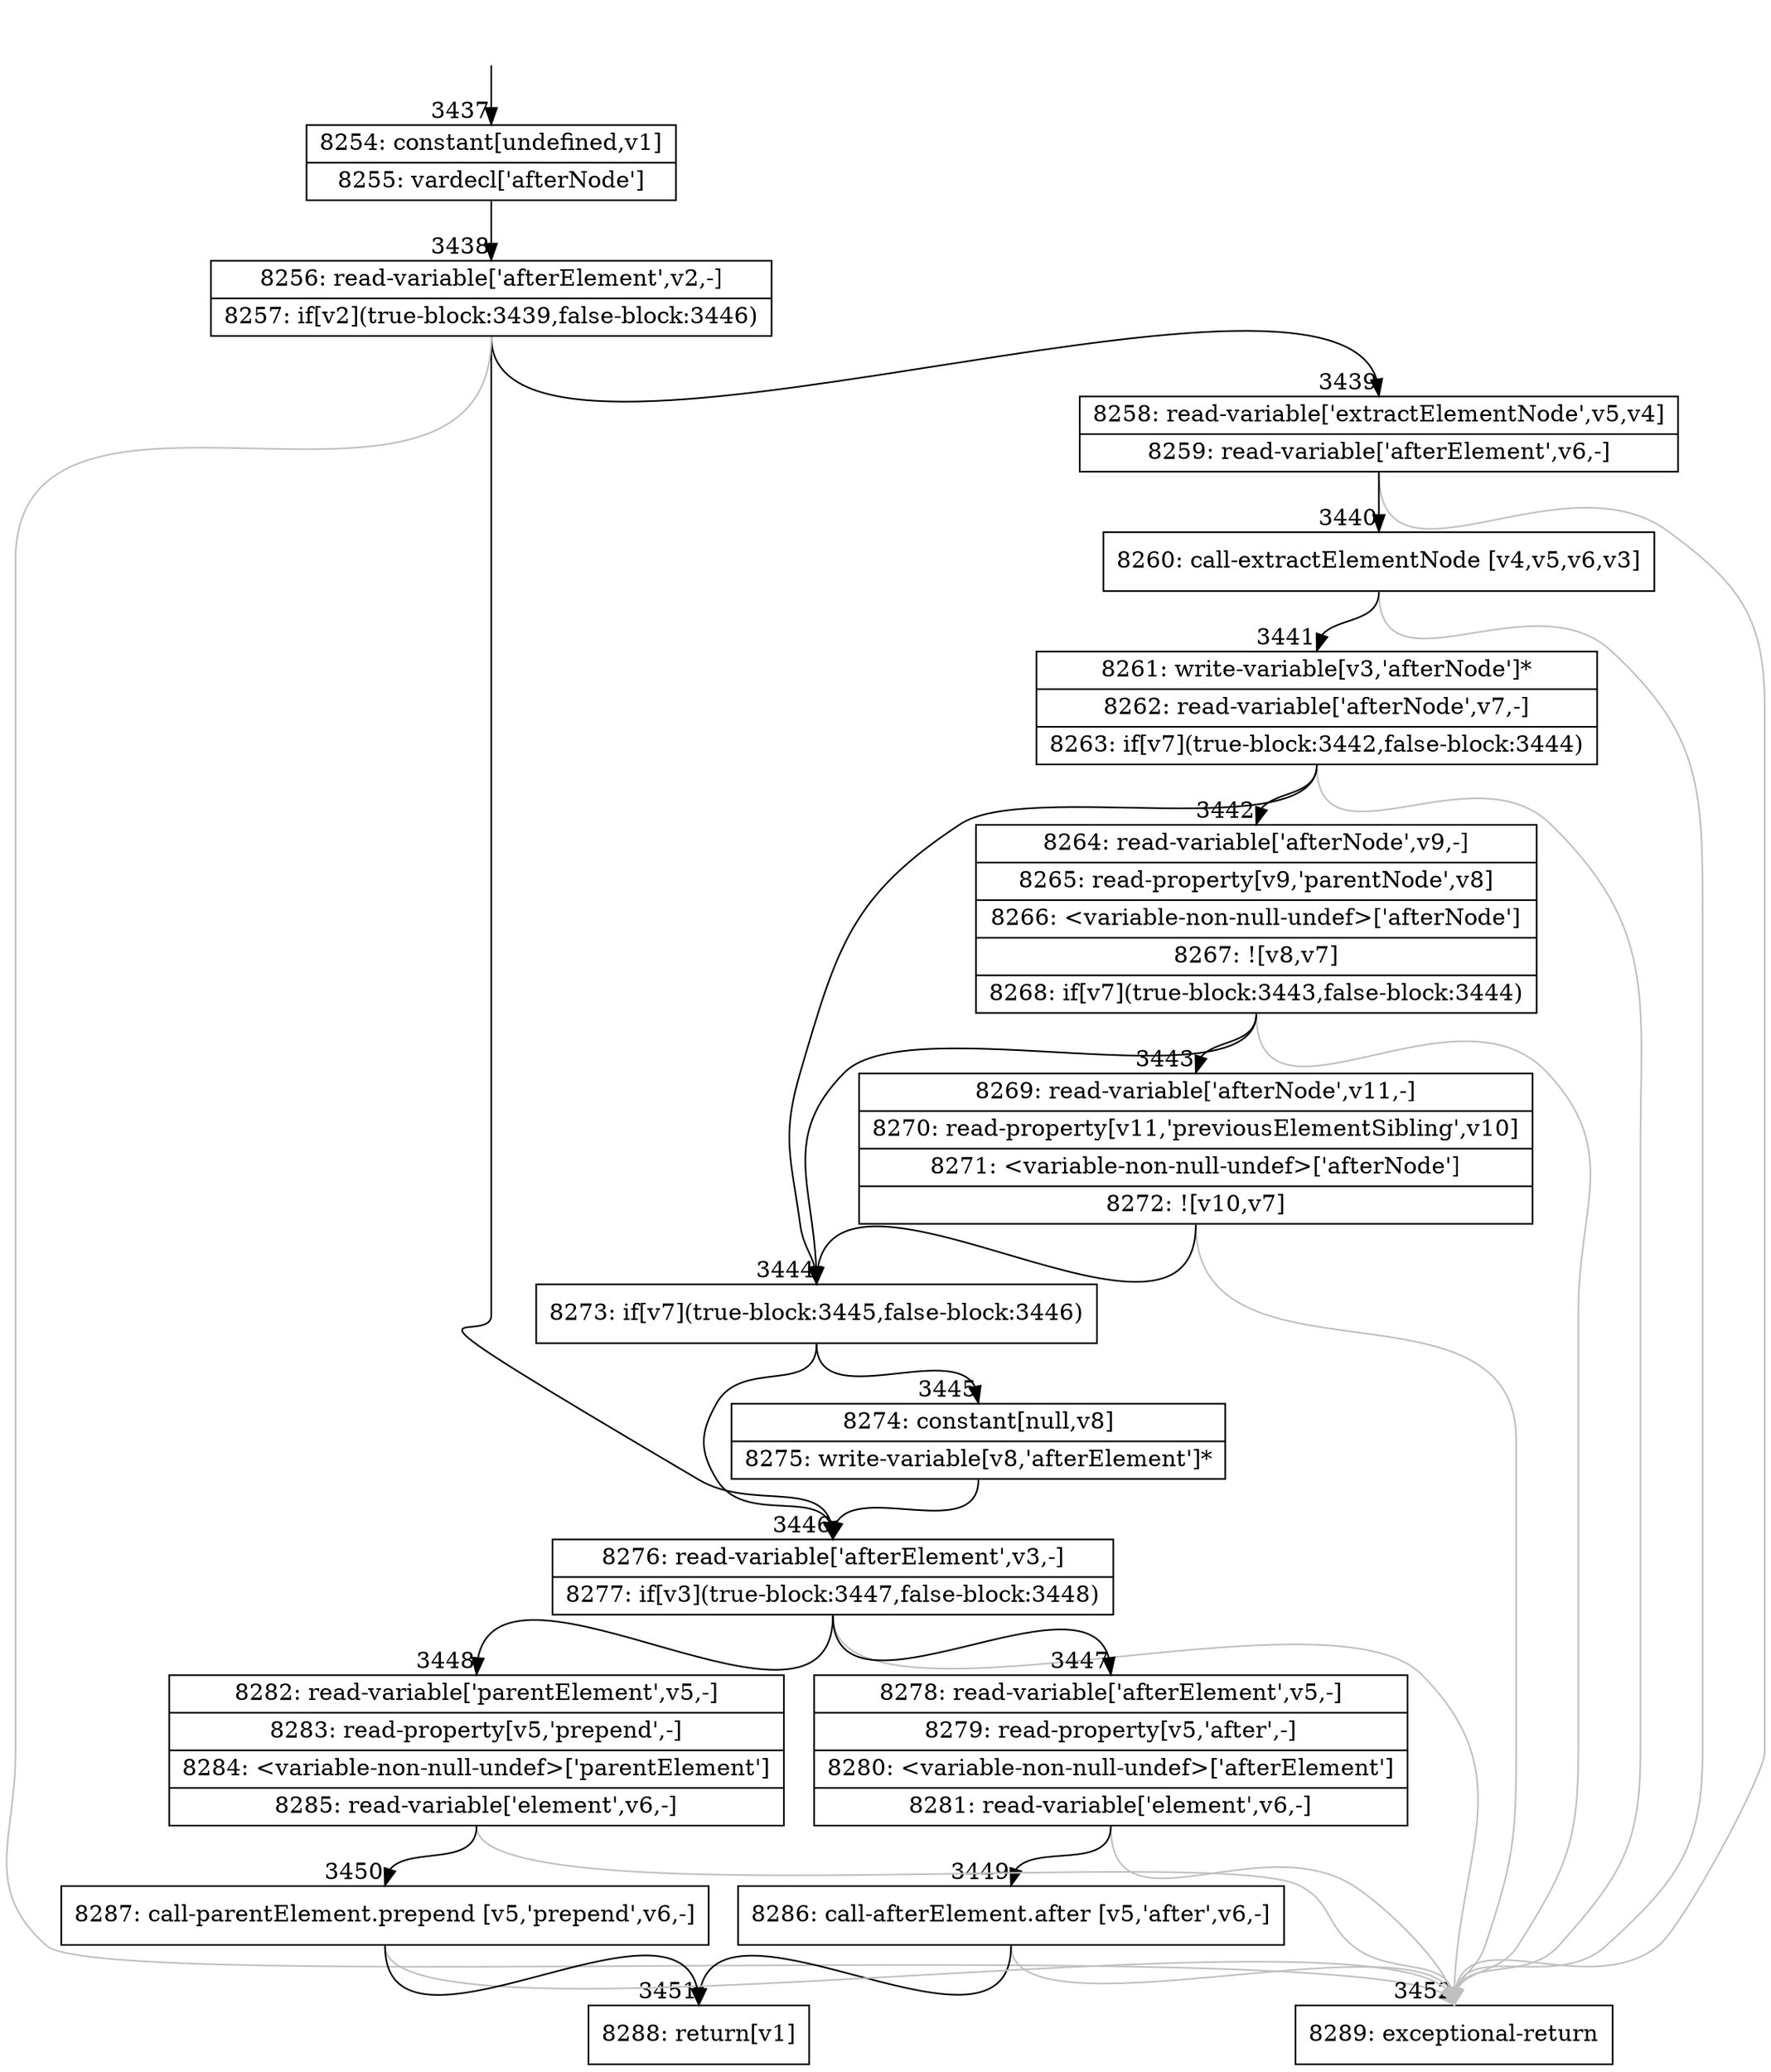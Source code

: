 digraph {
rankdir="TD"
BB_entry284[shape=none,label=""];
BB_entry284 -> BB3437 [tailport=s, headport=n, headlabel="    3437"]
BB3437 [shape=record label="{8254: constant[undefined,v1]|8255: vardecl['afterNode']}" ] 
BB3437 -> BB3438 [tailport=s, headport=n, headlabel="      3438"]
BB3438 [shape=record label="{8256: read-variable['afterElement',v2,-]|8257: if[v2](true-block:3439,false-block:3446)}" ] 
BB3438 -> BB3439 [tailport=s, headport=n, headlabel="      3439"]
BB3438 -> BB3446 [tailport=s, headport=n, headlabel="      3446"]
BB3438 -> BB3452 [tailport=s, headport=n, color=gray, headlabel="      3452"]
BB3439 [shape=record label="{8258: read-variable['extractElementNode',v5,v4]|8259: read-variable['afterElement',v6,-]}" ] 
BB3439 -> BB3440 [tailport=s, headport=n, headlabel="      3440"]
BB3439 -> BB3452 [tailport=s, headport=n, color=gray]
BB3440 [shape=record label="{8260: call-extractElementNode [v4,v5,v6,v3]}" ] 
BB3440 -> BB3441 [tailport=s, headport=n, headlabel="      3441"]
BB3440 -> BB3452 [tailport=s, headport=n, color=gray]
BB3441 [shape=record label="{8261: write-variable[v3,'afterNode']*|8262: read-variable['afterNode',v7,-]|8263: if[v7](true-block:3442,false-block:3444)}" ] 
BB3441 -> BB3444 [tailport=s, headport=n, headlabel="      3444"]
BB3441 -> BB3442 [tailport=s, headport=n, headlabel="      3442"]
BB3441 -> BB3452 [tailport=s, headport=n, color=gray]
BB3442 [shape=record label="{8264: read-variable['afterNode',v9,-]|8265: read-property[v9,'parentNode',v8]|8266: \<variable-non-null-undef\>['afterNode']|8267: ![v8,v7]|8268: if[v7](true-block:3443,false-block:3444)}" ] 
BB3442 -> BB3444 [tailport=s, headport=n]
BB3442 -> BB3443 [tailport=s, headport=n, headlabel="      3443"]
BB3442 -> BB3452 [tailport=s, headport=n, color=gray]
BB3443 [shape=record label="{8269: read-variable['afterNode',v11,-]|8270: read-property[v11,'previousElementSibling',v10]|8271: \<variable-non-null-undef\>['afterNode']|8272: ![v10,v7]}" ] 
BB3443 -> BB3444 [tailport=s, headport=n]
BB3443 -> BB3452 [tailport=s, headport=n, color=gray]
BB3444 [shape=record label="{8273: if[v7](true-block:3445,false-block:3446)}" ] 
BB3444 -> BB3445 [tailport=s, headport=n, headlabel="      3445"]
BB3444 -> BB3446 [tailport=s, headport=n]
BB3445 [shape=record label="{8274: constant[null,v8]|8275: write-variable[v8,'afterElement']*}" ] 
BB3445 -> BB3446 [tailport=s, headport=n]
BB3446 [shape=record label="{8276: read-variable['afterElement',v3,-]|8277: if[v3](true-block:3447,false-block:3448)}" ] 
BB3446 -> BB3447 [tailport=s, headport=n, headlabel="      3447"]
BB3446 -> BB3448 [tailport=s, headport=n, headlabel="      3448"]
BB3446 -> BB3452 [tailport=s, headport=n, color=gray]
BB3447 [shape=record label="{8278: read-variable['afterElement',v5,-]|8279: read-property[v5,'after',-]|8280: \<variable-non-null-undef\>['afterElement']|8281: read-variable['element',v6,-]}" ] 
BB3447 -> BB3449 [tailport=s, headport=n, headlabel="      3449"]
BB3447 -> BB3452 [tailport=s, headport=n, color=gray]
BB3448 [shape=record label="{8282: read-variable['parentElement',v5,-]|8283: read-property[v5,'prepend',-]|8284: \<variable-non-null-undef\>['parentElement']|8285: read-variable['element',v6,-]}" ] 
BB3448 -> BB3450 [tailport=s, headport=n, headlabel="      3450"]
BB3448 -> BB3452 [tailport=s, headport=n, color=gray]
BB3449 [shape=record label="{8286: call-afterElement.after [v5,'after',v6,-]}" ] 
BB3449 -> BB3451 [tailport=s, headport=n, headlabel="      3451"]
BB3449 -> BB3452 [tailport=s, headport=n, color=gray]
BB3450 [shape=record label="{8287: call-parentElement.prepend [v5,'prepend',v6,-]}" ] 
BB3450 -> BB3451 [tailport=s, headport=n]
BB3450 -> BB3452 [tailport=s, headport=n, color=gray]
BB3451 [shape=record label="{8288: return[v1]}" ] 
BB3452 [shape=record label="{8289: exceptional-return}" ] 
//#$~ 5019
}
